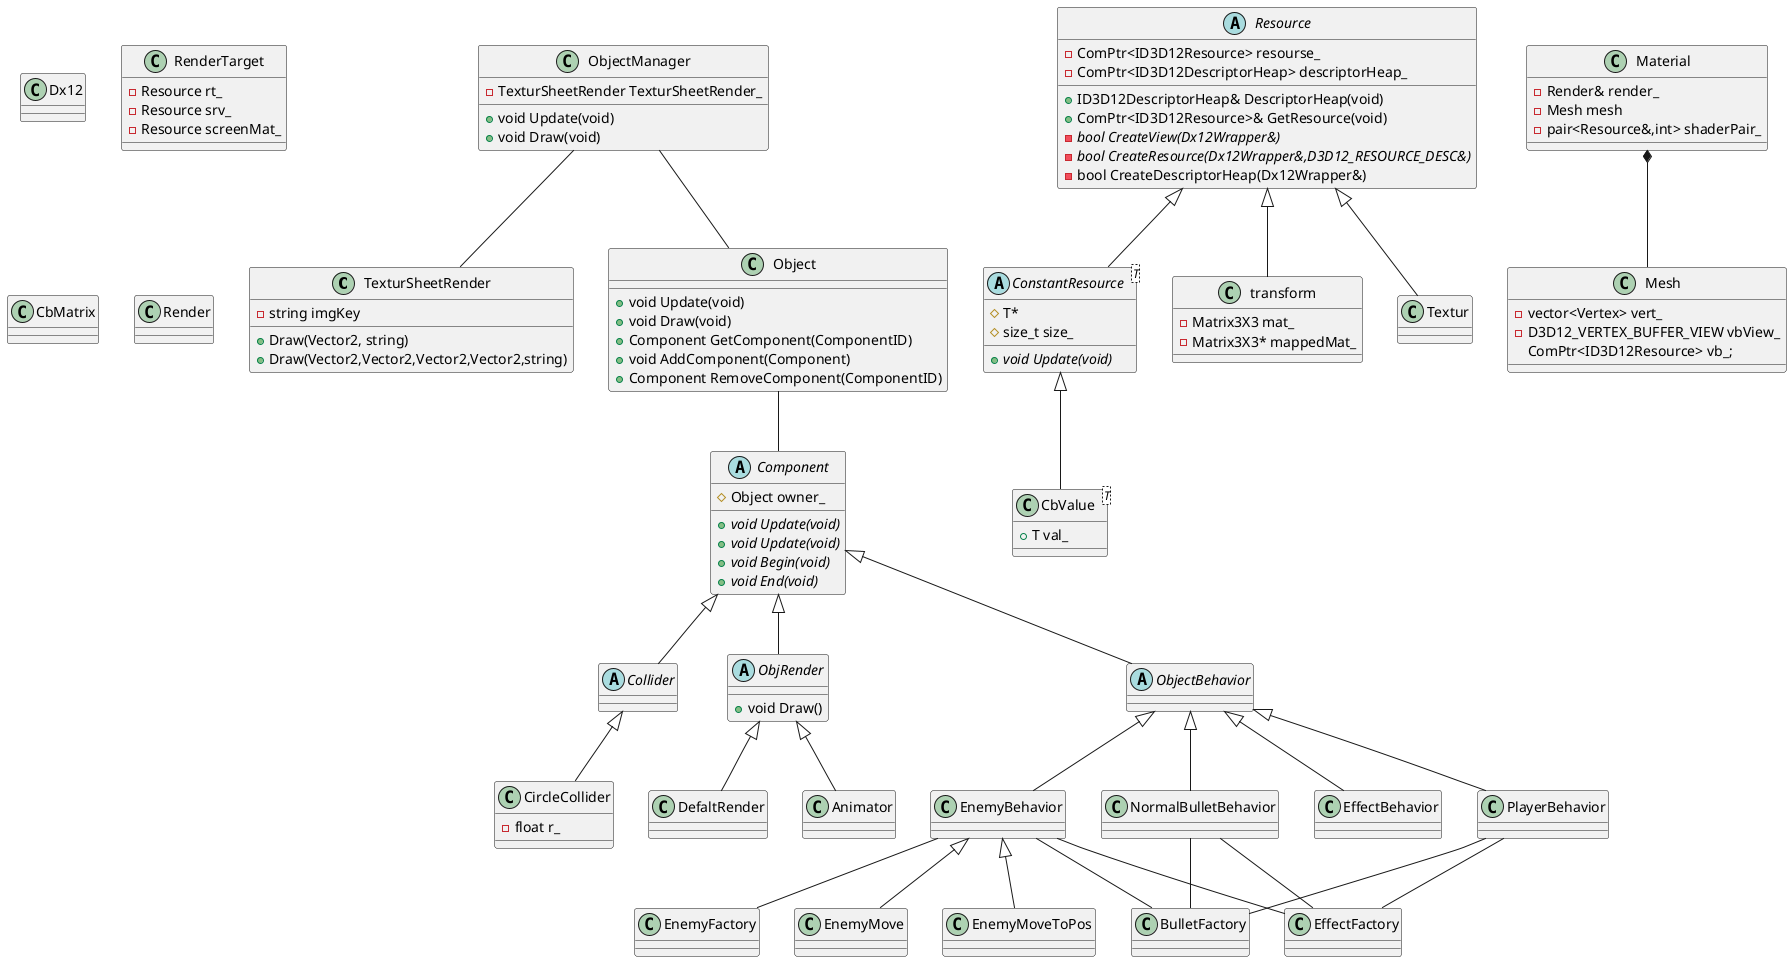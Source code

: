 @startuml classD

class TexturSheetRender{
    +Draw(Vector2, string)
    +Draw(Vector2,Vector2,Vector2,Vector2,string)
    -string imgKey 
}

class ObjectManager{
    +void Update(void)
    +void Draw(void)
    -TexturSheetRender TexturSheetRender_
}

ObjectManager -- TexturSheetRender

class Object{
    +void Update(void)
    +void Draw(void)
    +Component GetComponent(ComponentID)
    +void AddComponent(Component)
    +Component RemoveComponent(ComponentID)
}

ObjectManager -- Object

class Dx12{

}



abstract class Component{
    +void Update(void){abstract}
    +void Update(void){abstract}
    +void Begin(void){abstract}
    +void End(void){abstract}
    #Object owner_
}

Object -- Component

abstract class Collider{
    
}

Component <|-- Collider

class CircleCollider{
    -float r_
}

Collider <|-- CircleCollider

abstract class ObjRender{
    +void Draw()
}


Component <|-- ObjRender

class Animator{

}

class DefaltRender{

}

ObjRender <|-- DefaltRender

ObjRender <|-- Animator

abstract class ObjectBehavior{
}

Component <|-- ObjectBehavior

class PlayerBehavior{

}

ObjectBehavior <|-- PlayerBehavior
PlayerBehavior -- BulletFactory

class RenderTarget{
    -Resource rt_
    -Resource srv_
    -Resource screenMat_
}

class EnemyBehavior
{
    
}

ObjectBehavior <|-- EnemyBehavior

class EnemyFactory
{

}

EnemyBehavior -- EnemyFactory
EnemyBehavior -- BulletFactory

class EnemyMove
{

}

EnemyBehavior <|-- EnemyMove

class EnemyMoveToPos
{

}

EnemyBehavior <|-- EnemyMoveToPos

class NormalBulletBehavior
{

}


NormalBulletBehavior -- BulletFactory
ObjectBehavior <|-- NormalBulletBehavior

class BulletFactory
{

}

class EffectBehavior
{

}
ObjectBehavior <|-- EffectBehavior

class EffectFactory
{

}

PlayerBehavior -- EffectFactory
EnemyBehavior -- EffectFactory
NormalBulletBehavior -- EffectFactory

abstract class Resource{
    +ID3D12DescriptorHeap& DescriptorHeap(void)
    +ComPtr<ID3D12Resource>& GetResource(void)
    -bool CreateView(Dx12Wrapper&){abstract}
    -bool CreateResource(Dx12Wrapper&,D3D12_RESOURCE_DESC&){abstract}
    -bool CreateDescriptorHeap(Dx12Wrapper&)
    -ComPtr<ID3D12Resource> resourse_
    -ComPtr<ID3D12DescriptorHeap> descriptorHeap_ 
}

abstract class ConstantResource<T>{
    +void Update(void){abstract}
    #T*
    #size_t size_
}

Resource <|-- ConstantResource

class CbValue<T>{
    +T val_
}

ConstantResource <|-- CbValue

class CbMatrix{
    
}

class transform{
    -Matrix3X3 mat_
    -Matrix3X3* mappedMat_
}

Resource <|-- transform

class Textur{
}

Resource <|-- Textur


class Mesh{
    -vector<Vertex> vert_
    -D3D12_VERTEX_BUFFER_VIEW vbView_
    ComPtr<ID3D12Resource> vb_;
}

Material *-- Mesh

class Material{
    -Render& render_
    -Mesh mesh
    -pair<Resource&,int> shaderPair_    
}



class Render{
    
}

@enduml